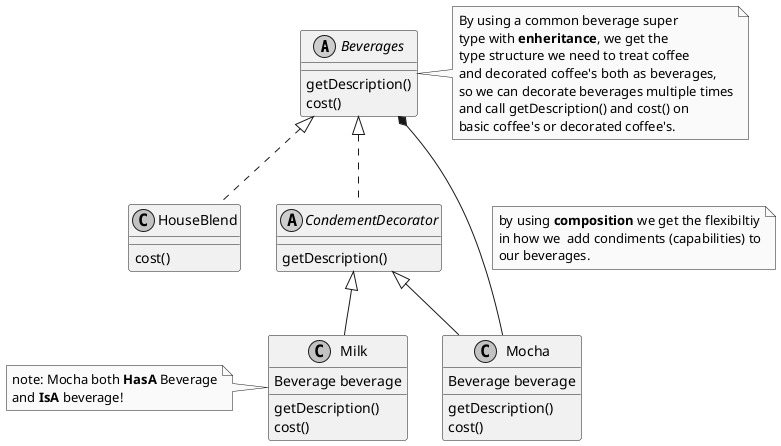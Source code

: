 @startuml
skinparam monochrome true
abstract Beverages {
    getDescription()
    cost()
}

class HouseBlend {
    cost()
}

abstract CondementDecorator {
    getDescription()
}

class Milk {
    Beverage beverage
    getDescription()
    cost()
}
class Mocha {
    Beverage beverage
    getDescription()
    cost()
}

Beverages <|.. HouseBlend
Beverages <|.. CondementDecorator
CondementDecorator <|-- Milk
CondementDecorator <|-- Mocha
note right of Beverages
    By using a common beverage super
    type with <b>enheritance</b>, we get the
    type structure we need to treat coffee
    and decorated coffee's both as beverages,
    so we can decorate beverages multiple times
    and call getDescription() and cost() on
    basic coffee's or decorated coffee's.
end note

Beverages *-- Mocha
note right on link
    by using <b>composition</b> we get the flexibiltiy
    in how we  add condiments (capabilities) to
    our beverages.
end note
note left of Milk
   note: Mocha both <b>HasA</b> Beverage
   and <b>IsA</b> beverage!
end note


@enduml